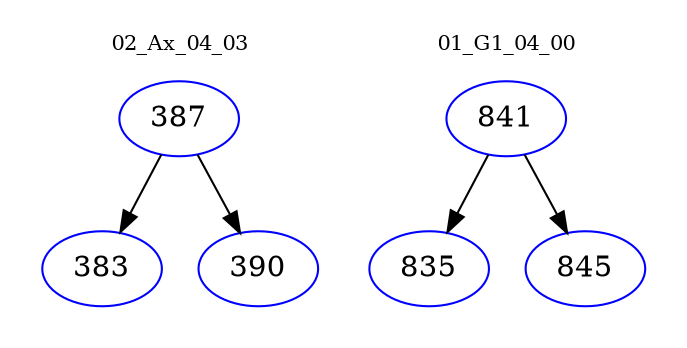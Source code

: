 digraph{
subgraph cluster_0 {
color = white
label = "02_Ax_04_03";
fontsize=10;
T0_387 [label="387", color="blue"]
T0_387 -> T0_383 [color="black"]
T0_383 [label="383", color="blue"]
T0_387 -> T0_390 [color="black"]
T0_390 [label="390", color="blue"]
}
subgraph cluster_1 {
color = white
label = "01_G1_04_00";
fontsize=10;
T1_841 [label="841", color="blue"]
T1_841 -> T1_835 [color="black"]
T1_835 [label="835", color="blue"]
T1_841 -> T1_845 [color="black"]
T1_845 [label="845", color="blue"]
}
}
